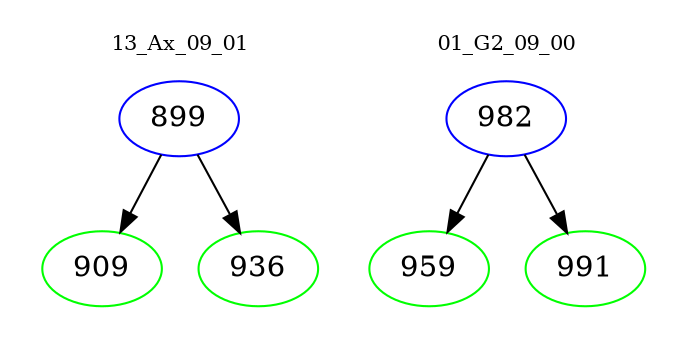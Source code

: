 digraph{
subgraph cluster_0 {
color = white
label = "13_Ax_09_01";
fontsize=10;
T0_899 [label="899", color="blue"]
T0_899 -> T0_909 [color="black"]
T0_909 [label="909", color="green"]
T0_899 -> T0_936 [color="black"]
T0_936 [label="936", color="green"]
}
subgraph cluster_1 {
color = white
label = "01_G2_09_00";
fontsize=10;
T1_982 [label="982", color="blue"]
T1_982 -> T1_959 [color="black"]
T1_959 [label="959", color="green"]
T1_982 -> T1_991 [color="black"]
T1_991 [label="991", color="green"]
}
}
